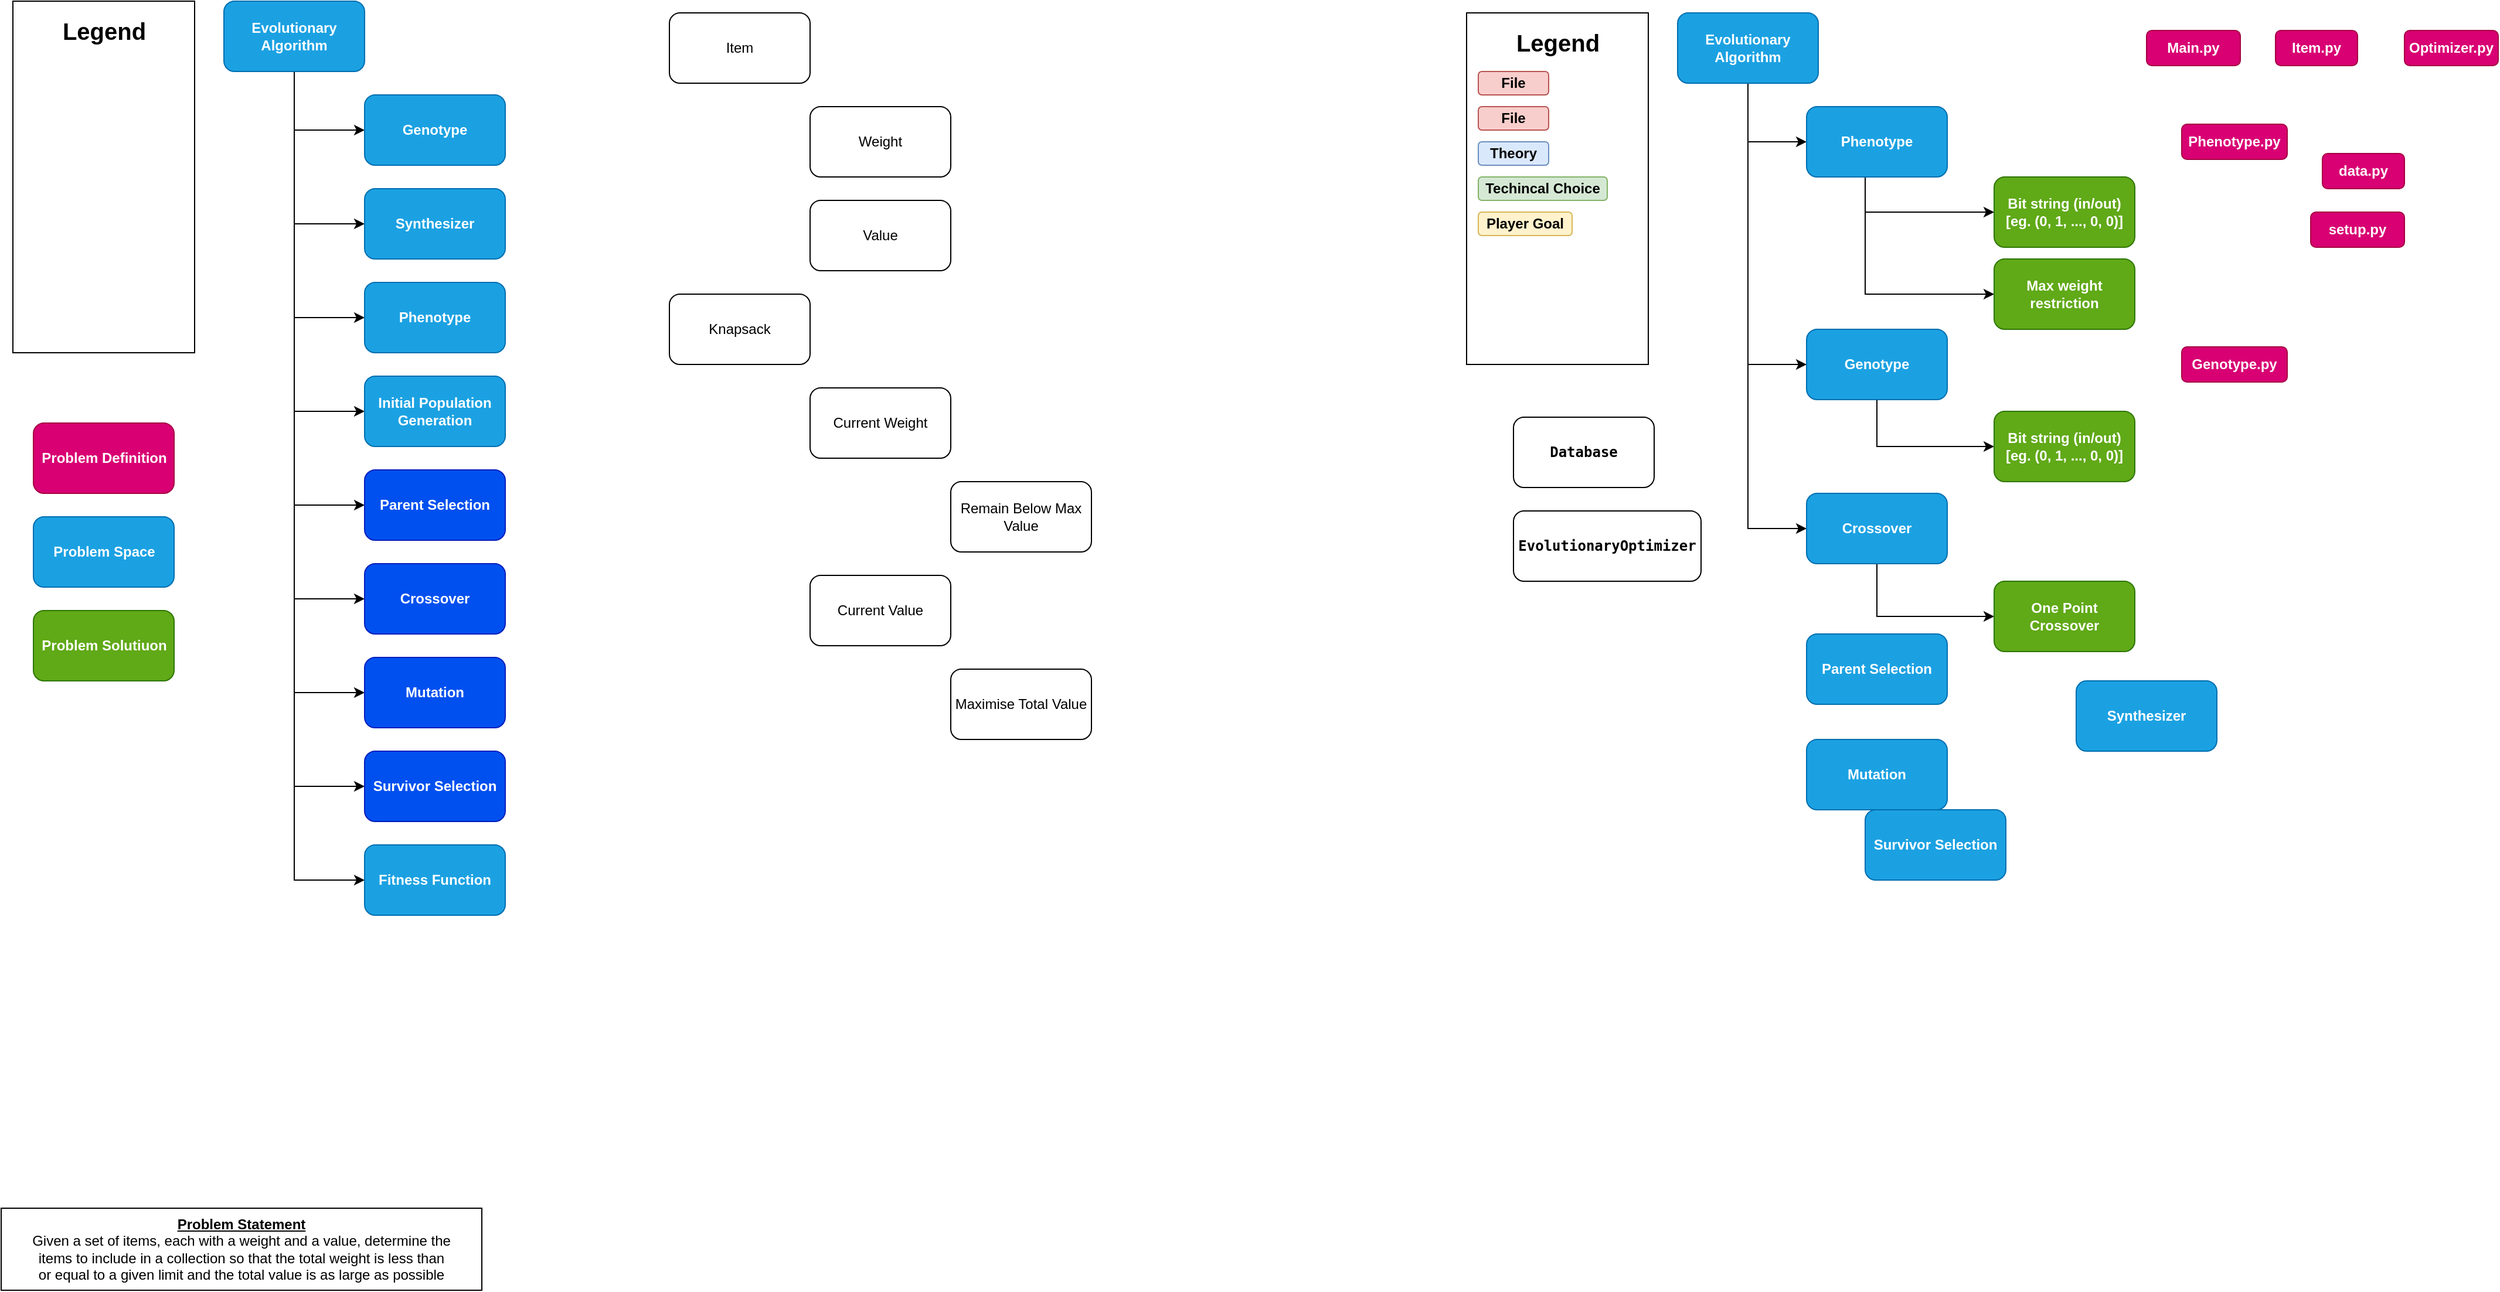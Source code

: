 <mxfile version="20.7.4" type="device"><diagram id="W5KjktX3n_wFIGLKSv_B" name="Page-1"><mxGraphModel dx="1657" dy="632" grid="1" gridSize="10" guides="1" tooltips="1" connect="1" arrows="1" fold="1" page="1" pageScale="1" pageWidth="827" pageHeight="1169" math="0" shadow="0"><root><mxCell id="0"/><mxCell id="1" parent="0"/><mxCell id="gXQy4EynP49lW5-ymQTW-6" value="" style="whiteSpace=wrap;html=1;fontFamily=Helvetica;fontSize=12;fontStyle=1" parent="1" vertex="1"><mxGeometry x="440" y="60" width="155" height="300" as="geometry"/></mxCell><mxCell id="gXQy4EynP49lW5-ymQTW-7" style="edgeStyle=orthogonalEdgeStyle;rounded=0;orthogonalLoop=1;jettySize=auto;html=1;fontFamily=Helvetica;align=center;fontStyle=1;fontSize=12;" parent="1" source="gXQy4EynP49lW5-ymQTW-10" target="gXQy4EynP49lW5-ymQTW-13" edge="1"><mxGeometry relative="1" as="geometry"><Array as="points"><mxPoint x="680" y="170"/></Array></mxGeometry></mxCell><mxCell id="gXQy4EynP49lW5-ymQTW-8" style="edgeStyle=orthogonalEdgeStyle;rounded=0;orthogonalLoop=1;jettySize=auto;html=1;fontFamily=Helvetica;align=center;fontStyle=1;fontSize=12;" parent="1" source="gXQy4EynP49lW5-ymQTW-10" target="gXQy4EynP49lW5-ymQTW-17" edge="1"><mxGeometry relative="1" as="geometry"><Array as="points"><mxPoint x="680" y="360"/></Array></mxGeometry></mxCell><mxCell id="gXQy4EynP49lW5-ymQTW-9" style="edgeStyle=orthogonalEdgeStyle;rounded=0;orthogonalLoop=1;jettySize=auto;html=1;fontFamily=Helvetica;align=center;fontStyle=1;fontSize=12;" parent="1" source="gXQy4EynP49lW5-ymQTW-10" target="gXQy4EynP49lW5-ymQTW-20" edge="1"><mxGeometry relative="1" as="geometry"><Array as="points"><mxPoint x="680" y="500"/></Array></mxGeometry></mxCell><mxCell id="gXQy4EynP49lW5-ymQTW-10" value="Evolutionary Algorithm" style="rounded=1;whiteSpace=wrap;html=1;fontFamily=Helvetica;align=center;fontStyle=1;fontSize=12;fillColor=#1ba1e2;strokeColor=#006EAF;fontColor=#ffffff;" parent="1" vertex="1"><mxGeometry x="620" y="60" width="120" height="60" as="geometry"/></mxCell><mxCell id="gXQy4EynP49lW5-ymQTW-11" style="edgeStyle=orthogonalEdgeStyle;rounded=0;orthogonalLoop=1;jettySize=auto;html=1;fontFamily=Helvetica;align=center;fontStyle=1;fontSize=12;" parent="1" source="gXQy4EynP49lW5-ymQTW-13" target="gXQy4EynP49lW5-ymQTW-14" edge="1"><mxGeometry relative="1" as="geometry"><Array as="points"><mxPoint x="780" y="230"/></Array></mxGeometry></mxCell><mxCell id="gXQy4EynP49lW5-ymQTW-12" style="edgeStyle=orthogonalEdgeStyle;rounded=0;orthogonalLoop=1;jettySize=auto;html=1;fontFamily=Helvetica;align=center;fontStyle=1;fontSize=12;" parent="1" source="gXQy4EynP49lW5-ymQTW-13" target="gXQy4EynP49lW5-ymQTW-15" edge="1"><mxGeometry relative="1" as="geometry"><Array as="points"><mxPoint x="780" y="300"/></Array></mxGeometry></mxCell><mxCell id="gXQy4EynP49lW5-ymQTW-13" value="Phenotype" style="rounded=1;whiteSpace=wrap;html=1;fontFamily=Helvetica;align=center;fontStyle=1;fontSize=12;fillColor=#1ba1e2;strokeColor=#006EAF;fontColor=#ffffff;" parent="1" vertex="1"><mxGeometry x="730" y="140" width="120" height="60" as="geometry"/></mxCell><mxCell id="gXQy4EynP49lW5-ymQTW-14" value="&lt;div style=&quot;font-size: 12px;&quot;&gt;Bit string (in/out)&lt;br style=&quot;font-size: 12px;&quot;&gt;&lt;/div&gt;&lt;div style=&quot;font-size: 12px;&quot;&gt;[eg. (0, 1, ..., 0, 0)]&lt;br style=&quot;font-size: 12px;&quot;&gt;&lt;/div&gt;" style="rounded=1;whiteSpace=wrap;html=1;fontFamily=Helvetica;align=center;fontStyle=1;fontSize=12;fillColor=#60a917;strokeColor=#2D7600;fontColor=#ffffff;" parent="1" vertex="1"><mxGeometry x="890" y="200" width="120" height="60" as="geometry"/></mxCell><mxCell id="gXQy4EynP49lW5-ymQTW-15" value="Max weight restriction" style="rounded=1;whiteSpace=wrap;html=1;fontFamily=Helvetica;align=center;fontStyle=1;fontSize=12;fillColor=#60a917;strokeColor=#2D7600;fontColor=#ffffff;" parent="1" vertex="1"><mxGeometry x="890" y="270" width="120" height="60" as="geometry"/></mxCell><mxCell id="gXQy4EynP49lW5-ymQTW-16" style="edgeStyle=orthogonalEdgeStyle;rounded=0;orthogonalLoop=1;jettySize=auto;html=1;fontFamily=Helvetica;align=center;fontStyle=1;fontSize=12;" parent="1" source="gXQy4EynP49lW5-ymQTW-17" target="gXQy4EynP49lW5-ymQTW-18" edge="1"><mxGeometry relative="1" as="geometry"><Array as="points"><mxPoint x="790" y="430"/></Array></mxGeometry></mxCell><mxCell id="gXQy4EynP49lW5-ymQTW-17" value="Genotype" style="rounded=1;whiteSpace=wrap;html=1;fontFamily=Helvetica;align=center;fontStyle=1;fontSize=12;fillColor=#1ba1e2;strokeColor=#006EAF;fontColor=#ffffff;" parent="1" vertex="1"><mxGeometry x="730" y="330" width="120" height="60" as="geometry"/></mxCell><mxCell id="gXQy4EynP49lW5-ymQTW-18" value="&lt;div style=&quot;font-size: 12px;&quot;&gt;Bit string (in/out)&lt;br style=&quot;font-size: 12px;&quot;&gt;&lt;/div&gt;&lt;div style=&quot;font-size: 12px;&quot;&gt;[eg. (0, 1, ..., 0, 0)]&lt;br style=&quot;font-size: 12px;&quot;&gt;&lt;/div&gt;" style="rounded=1;whiteSpace=wrap;html=1;fontFamily=Helvetica;align=center;fontStyle=1;fontSize=12;fillColor=#60a917;strokeColor=#2D7600;fontColor=#ffffff;" parent="1" vertex="1"><mxGeometry x="890" y="400" width="120" height="60" as="geometry"/></mxCell><mxCell id="gXQy4EynP49lW5-ymQTW-19" style="edgeStyle=orthogonalEdgeStyle;rounded=0;orthogonalLoop=1;jettySize=auto;html=1;entryX=0;entryY=0.5;entryDx=0;entryDy=0;fontFamily=Helvetica;align=center;fontStyle=1;fontSize=12;" parent="1" source="gXQy4EynP49lW5-ymQTW-20" target="gXQy4EynP49lW5-ymQTW-21" edge="1"><mxGeometry relative="1" as="geometry"><Array as="points"><mxPoint x="790" y="575"/></Array></mxGeometry></mxCell><mxCell id="gXQy4EynP49lW5-ymQTW-20" value="Crossover" style="rounded=1;whiteSpace=wrap;html=1;fontFamily=Helvetica;align=center;fontStyle=1;fontSize=12;fillColor=#1ba1e2;strokeColor=#006EAF;fontColor=#ffffff;" parent="1" vertex="1"><mxGeometry x="730" y="470" width="120" height="60" as="geometry"/></mxCell><mxCell id="gXQy4EynP49lW5-ymQTW-21" value="One Point Crossover" style="rounded=1;whiteSpace=wrap;html=1;fontFamily=Helvetica;align=center;fontStyle=1;fontSize=12;fillColor=#60a917;strokeColor=#2D7600;fontColor=#ffffff;" parent="1" vertex="1"><mxGeometry x="890" y="545" width="120" height="60" as="geometry"/></mxCell><mxCell id="gXQy4EynP49lW5-ymQTW-22" value="&lt;code class=&quot;docutils literal notranslate&quot;&gt;&lt;span class=&quot;pre&quot;&gt;Database&lt;/span&gt;&lt;/code&gt;" style="rounded=1;whiteSpace=wrap;html=1;fontFamily=Helvetica;fontSize=12;fontStyle=1" parent="1" vertex="1"><mxGeometry x="480" y="405" width="120" height="60" as="geometry"/></mxCell><mxCell id="gXQy4EynP49lW5-ymQTW-23" value="&lt;code class=&quot;docutils literal notranslate&quot;&gt;&lt;span class=&quot;pre&quot;&gt;EvolutionaryOptimizer&lt;/span&gt;&lt;/code&gt;" style="rounded=1;whiteSpace=wrap;html=1;fontFamily=Helvetica;fontSize=12;fontStyle=1" parent="1" vertex="1"><mxGeometry x="480" y="485" width="160" height="60" as="geometry"/></mxCell><mxCell id="gXQy4EynP49lW5-ymQTW-24" value="Item.py" style="rounded=1;whiteSpace=wrap;html=1;fontFamily=Helvetica;fontSize=12;fillColor=#d80073;strokeColor=#A50040;fontStyle=1;fontColor=#ffffff;" parent="1" vertex="1"><mxGeometry x="1130" y="75" width="70" height="30" as="geometry"/></mxCell><mxCell id="gXQy4EynP49lW5-ymQTW-25" value="Phenotype.py" style="rounded=1;whiteSpace=wrap;html=1;fontFamily=Helvetica;fontSize=12;fillColor=#d80073;strokeColor=#A50040;fontStyle=1;fontColor=#ffffff;" parent="1" vertex="1"><mxGeometry x="1050" y="155" width="90" height="30" as="geometry"/></mxCell><mxCell id="gXQy4EynP49lW5-ymQTW-26" value="&lt;div&gt;Genotype.py&lt;/div&gt;" style="rounded=1;whiteSpace=wrap;html=1;fontFamily=Helvetica;fontSize=12;fillColor=#d80073;strokeColor=#A50040;fontStyle=1;fontColor=#ffffff;" parent="1" vertex="1"><mxGeometry x="1050" y="345" width="90" height="30" as="geometry"/></mxCell><mxCell id="gXQy4EynP49lW5-ymQTW-27" value="Main.py" style="rounded=1;whiteSpace=wrap;html=1;fontFamily=Helvetica;fontSize=12;fillColor=#d80073;strokeColor=#A50040;fontStyle=1;fontColor=#ffffff;" parent="1" vertex="1"><mxGeometry x="1020" y="75" width="80" height="30" as="geometry"/></mxCell><mxCell id="gXQy4EynP49lW5-ymQTW-28" value="Optimizer.py" style="rounded=1;whiteSpace=wrap;html=1;fontFamily=Helvetica;fontSize=12;fillColor=#d80073;strokeColor=#A50040;fontStyle=1;fontColor=#ffffff;" parent="1" vertex="1"><mxGeometry x="1240" y="75" width="80" height="30" as="geometry"/></mxCell><mxCell id="gXQy4EynP49lW5-ymQTW-29" value="File " style="rounded=1;whiteSpace=wrap;html=1;fontFamily=Helvetica;fontSize=12;fillColor=#f8cecc;strokeColor=#b85450;fontStyle=1" parent="1" vertex="1"><mxGeometry x="450" y="110" width="60" height="20" as="geometry"/></mxCell><mxCell id="gXQy4EynP49lW5-ymQTW-30" value="&lt;span style=&quot;font-size: 20px;&quot;&gt;Legend&lt;/span&gt;" style="text;html=1;strokeColor=none;fillColor=none;align=center;verticalAlign=middle;whiteSpace=wrap;rounded=0;fontFamily=Helvetica;fontSize=20;fontStyle=1" parent="1" vertex="1"><mxGeometry x="487.5" y="70" width="60" height="30" as="geometry"/></mxCell><mxCell id="gXQy4EynP49lW5-ymQTW-31" value="&lt;font style=&quot;font-size: 12px;&quot;&gt;Theory&lt;/font&gt;" style="rounded=1;whiteSpace=wrap;html=1;fontFamily=Helvetica;fontSize=11;fillColor=#dae8fc;strokeColor=#6c8ebf;fontStyle=1" parent="1" vertex="1"><mxGeometry x="450" y="170" width="60" height="20" as="geometry"/></mxCell><mxCell id="gXQy4EynP49lW5-ymQTW-32" value="Techincal Choice" style="rounded=1;whiteSpace=wrap;html=1;fontFamily=Helvetica;fontSize=12;fillColor=#d5e8d4;strokeColor=#82b366;fontStyle=1" parent="1" vertex="1"><mxGeometry x="450" y="200" width="110" height="20" as="geometry"/></mxCell><mxCell id="gXQy4EynP49lW5-ymQTW-33" value="Player Goal" style="rounded=1;whiteSpace=wrap;html=1;fontFamily=Helvetica;fontSize=12;fillColor=#fff2cc;strokeColor=#d6b656;fontStyle=1" parent="1" vertex="1"><mxGeometry x="450" y="230" width="80" height="20" as="geometry"/></mxCell><mxCell id="gXQy4EynP49lW5-ymQTW-34" value="data.py" style="rounded=1;whiteSpace=wrap;html=1;fontFamily=Helvetica;fontSize=12;fillColor=#d80073;strokeColor=#A50040;fontStyle=1;fontColor=#ffffff;" parent="1" vertex="1"><mxGeometry x="1170" y="180" width="70" height="30" as="geometry"/></mxCell><mxCell id="gXQy4EynP49lW5-ymQTW-35" value="setup.py" style="rounded=1;whiteSpace=wrap;html=1;fontFamily=Helvetica;fontSize=12;fillColor=#d80073;strokeColor=#A50040;fontStyle=1;fontColor=#ffffff;" parent="1" vertex="1"><mxGeometry x="1160" y="230" width="80" height="30" as="geometry"/></mxCell><mxCell id="gXQy4EynP49lW5-ymQTW-36" value="File " style="rounded=1;whiteSpace=wrap;html=1;fontFamily=Helvetica;fontSize=12;fillColor=#f8cecc;strokeColor=#b85450;fontStyle=1" parent="1" vertex="1"><mxGeometry x="450" y="140" width="60" height="20" as="geometry"/></mxCell><mxCell id="gXQy4EynP49lW5-ymQTW-37" value="Parent Selection" style="rounded=1;whiteSpace=wrap;html=1;fillColor=#1ba1e2;strokeColor=#006EAF;fontStyle=1;fontColor=#ffffff;" parent="1" vertex="1"><mxGeometry x="730" y="590" width="120" height="60" as="geometry"/></mxCell><mxCell id="gXQy4EynP49lW5-ymQTW-38" value="Mutation" style="rounded=1;whiteSpace=wrap;html=1;fillColor=#1ba1e2;strokeColor=#006EAF;fontStyle=1;fontColor=#ffffff;" parent="1" vertex="1"><mxGeometry x="730" y="680" width="120" height="60" as="geometry"/></mxCell><mxCell id="gXQy4EynP49lW5-ymQTW-39" value="Survivor Selection" style="rounded=1;whiteSpace=wrap;html=1;fillColor=#1ba1e2;strokeColor=#006EAF;fontStyle=1;fontColor=#ffffff;" parent="1" vertex="1"><mxGeometry x="780" y="740" width="120" height="60" as="geometry"/></mxCell><mxCell id="gXQy4EynP49lW5-ymQTW-40" value="Synthesizer" style="rounded=1;whiteSpace=wrap;html=1;fillColor=#1ba1e2;strokeColor=#006EAF;fontStyle=1;fontColor=#ffffff;" parent="1" vertex="1"><mxGeometry x="960" y="630" width="120" height="60" as="geometry"/></mxCell><mxCell id="VMSMrq-cr22wkOztkjRs-1" value="" style="whiteSpace=wrap;html=1;fontFamily=Helvetica;fontSize=12;fontStyle=1" vertex="1" parent="1"><mxGeometry x="-800" y="50" width="155" height="300" as="geometry"/></mxCell><mxCell id="VMSMrq-cr22wkOztkjRs-2" style="edgeStyle=orthogonalEdgeStyle;rounded=0;orthogonalLoop=1;jettySize=auto;html=1;fontFamily=Helvetica;align=center;fontStyle=1;fontSize=12;" edge="1" parent="1" source="VMSMrq-cr22wkOztkjRs-11" target="VMSMrq-cr22wkOztkjRs-13"><mxGeometry relative="1" as="geometry"><Array as="points"><mxPoint x="-560" y="160"/></Array></mxGeometry></mxCell><mxCell id="VMSMrq-cr22wkOztkjRs-3" style="edgeStyle=orthogonalEdgeStyle;rounded=0;orthogonalLoop=1;jettySize=auto;html=1;entryX=0;entryY=0.5;entryDx=0;entryDy=0;fontStyle=1" edge="1" parent="1" source="VMSMrq-cr22wkOztkjRs-11" target="VMSMrq-cr22wkOztkjRs-19"><mxGeometry relative="1" as="geometry"/></mxCell><mxCell id="VMSMrq-cr22wkOztkjRs-4" style="edgeStyle=orthogonalEdgeStyle;rounded=0;orthogonalLoop=1;jettySize=auto;html=1;entryX=0;entryY=0.5;entryDx=0;entryDy=0;fontStyle=1" edge="1" parent="1" source="VMSMrq-cr22wkOztkjRs-11" target="VMSMrq-cr22wkOztkjRs-12"><mxGeometry relative="1" as="geometry"/></mxCell><mxCell id="VMSMrq-cr22wkOztkjRs-5" style="edgeStyle=orthogonalEdgeStyle;rounded=0;orthogonalLoop=1;jettySize=auto;html=1;entryX=0;entryY=0.5;entryDx=0;entryDy=0;fontStyle=1" edge="1" parent="1" source="VMSMrq-cr22wkOztkjRs-11" target="VMSMrq-cr22wkOztkjRs-20"><mxGeometry relative="1" as="geometry"/></mxCell><mxCell id="VMSMrq-cr22wkOztkjRs-6" style="edgeStyle=orthogonalEdgeStyle;rounded=0;orthogonalLoop=1;jettySize=auto;html=1;entryX=0;entryY=0.5;entryDx=0;entryDy=0;fontStyle=1" edge="1" parent="1" source="VMSMrq-cr22wkOztkjRs-11" target="VMSMrq-cr22wkOztkjRs-16"><mxGeometry relative="1" as="geometry"/></mxCell><mxCell id="VMSMrq-cr22wkOztkjRs-7" style="edgeStyle=orthogonalEdgeStyle;rounded=0;orthogonalLoop=1;jettySize=auto;html=1;entryX=0;entryY=0.5;entryDx=0;entryDy=0;fontStyle=1" edge="1" parent="1" source="VMSMrq-cr22wkOztkjRs-11" target="VMSMrq-cr22wkOztkjRs-14"><mxGeometry relative="1" as="geometry"/></mxCell><mxCell id="VMSMrq-cr22wkOztkjRs-8" style="edgeStyle=orthogonalEdgeStyle;rounded=0;orthogonalLoop=1;jettySize=auto;html=1;entryX=0;entryY=0.5;entryDx=0;entryDy=0;fontStyle=1" edge="1" parent="1" source="VMSMrq-cr22wkOztkjRs-11" target="VMSMrq-cr22wkOztkjRs-17"><mxGeometry relative="1" as="geometry"/></mxCell><mxCell id="VMSMrq-cr22wkOztkjRs-9" style="edgeStyle=orthogonalEdgeStyle;rounded=0;orthogonalLoop=1;jettySize=auto;html=1;entryX=0;entryY=0.5;entryDx=0;entryDy=0;fontStyle=1" edge="1" parent="1" source="VMSMrq-cr22wkOztkjRs-11" target="VMSMrq-cr22wkOztkjRs-18"><mxGeometry relative="1" as="geometry"/></mxCell><mxCell id="VMSMrq-cr22wkOztkjRs-10" style="edgeStyle=orthogonalEdgeStyle;rounded=0;orthogonalLoop=1;jettySize=auto;html=1;entryX=0;entryY=0.5;entryDx=0;entryDy=0;fontStyle=1" edge="1" parent="1" source="VMSMrq-cr22wkOztkjRs-11" target="VMSMrq-cr22wkOztkjRs-21"><mxGeometry relative="1" as="geometry"/></mxCell><mxCell id="VMSMrq-cr22wkOztkjRs-11" value="Evolutionary Algorithm" style="rounded=1;whiteSpace=wrap;html=1;fontFamily=Helvetica;align=center;fontStyle=1;fontSize=12;fillColor=#1ba1e2;strokeColor=#006EAF;fontColor=#ffffff;" vertex="1" parent="1"><mxGeometry x="-620" y="50" width="120" height="60" as="geometry"/></mxCell><mxCell id="VMSMrq-cr22wkOztkjRs-12" value="Phenotype" style="rounded=1;whiteSpace=wrap;html=1;fontFamily=Helvetica;align=center;fontStyle=1;fontSize=12;fillColor=#1ba1e2;strokeColor=#006EAF;fontColor=#ffffff;" vertex="1" parent="1"><mxGeometry x="-500" y="290" width="120" height="60" as="geometry"/></mxCell><mxCell id="VMSMrq-cr22wkOztkjRs-13" value="Genotype" style="rounded=1;whiteSpace=wrap;html=1;fontFamily=Helvetica;align=center;fontStyle=1;fontSize=12;fillColor=#1ba1e2;strokeColor=#006EAF;fontColor=#ffffff;" vertex="1" parent="1"><mxGeometry x="-500" y="130" width="120" height="60" as="geometry"/></mxCell><mxCell id="VMSMrq-cr22wkOztkjRs-14" value="Crossover" style="rounded=1;whiteSpace=wrap;html=1;fontFamily=Helvetica;align=center;fontStyle=1;fontSize=12;fillColor=#0050ef;strokeColor=#001DBC;fontColor=#ffffff;" vertex="1" parent="1"><mxGeometry x="-500" y="530" width="120" height="60" as="geometry"/></mxCell><mxCell id="VMSMrq-cr22wkOztkjRs-15" value="&lt;span style=&quot;font-size: 20px;&quot;&gt;Legend&lt;/span&gt;" style="text;html=1;strokeColor=none;fillColor=none;align=center;verticalAlign=middle;whiteSpace=wrap;rounded=0;fontFamily=Helvetica;fontSize=20;fontStyle=1" vertex="1" parent="1"><mxGeometry x="-752.5" y="60" width="60" height="30" as="geometry"/></mxCell><mxCell id="VMSMrq-cr22wkOztkjRs-16" value="Parent Selection" style="rounded=1;whiteSpace=wrap;html=1;fillColor=#0050ef;strokeColor=#001DBC;fontStyle=1;fontColor=#ffffff;" vertex="1" parent="1"><mxGeometry x="-500" y="450" width="120" height="60" as="geometry"/></mxCell><mxCell id="VMSMrq-cr22wkOztkjRs-17" value="Mutation" style="rounded=1;whiteSpace=wrap;html=1;fillColor=#0050ef;strokeColor=#001DBC;fontStyle=1;fontColor=#ffffff;" vertex="1" parent="1"><mxGeometry x="-500" y="610" width="120" height="60" as="geometry"/></mxCell><mxCell id="VMSMrq-cr22wkOztkjRs-18" value="Survivor Selection" style="rounded=1;whiteSpace=wrap;html=1;fillColor=#0050ef;strokeColor=#001DBC;fontStyle=1;fontColor=#ffffff;" vertex="1" parent="1"><mxGeometry x="-500" y="690" width="120" height="60" as="geometry"/></mxCell><mxCell id="VMSMrq-cr22wkOztkjRs-19" value="Synthesizer" style="rounded=1;whiteSpace=wrap;html=1;fillColor=#1ba1e2;strokeColor=#006EAF;fontStyle=1;fontColor=#ffffff;" vertex="1" parent="1"><mxGeometry x="-500" y="210" width="120" height="60" as="geometry"/></mxCell><mxCell id="VMSMrq-cr22wkOztkjRs-20" value="Initial Population Generation" style="rounded=1;whiteSpace=wrap;html=1;fillColor=#1ba1e2;strokeColor=#006EAF;fontStyle=1;fontColor=#ffffff;" vertex="1" parent="1"><mxGeometry x="-500" y="370" width="120" height="60" as="geometry"/></mxCell><mxCell id="VMSMrq-cr22wkOztkjRs-21" value="Fitness Function" style="rounded=1;whiteSpace=wrap;html=1;fillColor=#1ba1e2;strokeColor=#006EAF;fontStyle=1;fontColor=#ffffff;" vertex="1" parent="1"><mxGeometry x="-500" y="770" width="120" height="60" as="geometry"/></mxCell><mxCell id="VMSMrq-cr22wkOztkjRs-22" value="Problem Solutiuon" style="rounded=1;whiteSpace=wrap;html=1;fillColor=#60a917;strokeColor=#2D7600;fontColor=#ffffff;fontStyle=1" vertex="1" parent="1"><mxGeometry x="-782.5" y="570" width="120" height="60" as="geometry"/></mxCell><mxCell id="VMSMrq-cr22wkOztkjRs-23" value="Problem Space" style="rounded=1;whiteSpace=wrap;html=1;fillColor=#1ba1e2;fontColor=#ffffff;strokeColor=#006EAF;fontStyle=1" vertex="1" parent="1"><mxGeometry x="-782.5" y="490" width="120" height="60" as="geometry"/></mxCell><mxCell id="VMSMrq-cr22wkOztkjRs-24" value="Problem Definition" style="rounded=1;whiteSpace=wrap;html=1;fillColor=#d80073;strokeColor=#A50040;fontColor=#ffffff;fontStyle=1" vertex="1" parent="1"><mxGeometry x="-782.5" y="410" width="120" height="60" as="geometry"/></mxCell><mxCell id="VMSMrq-cr22wkOztkjRs-25" value="Item" style="rounded=1;whiteSpace=wrap;html=1;" vertex="1" parent="1"><mxGeometry x="-240" y="60" width="120" height="60" as="geometry"/></mxCell><mxCell id="VMSMrq-cr22wkOztkjRs-26" value="Weight" style="rounded=1;whiteSpace=wrap;html=1;" vertex="1" parent="1"><mxGeometry x="-120" y="140" width="120" height="60" as="geometry"/></mxCell><mxCell id="VMSMrq-cr22wkOztkjRs-27" value="Value" style="rounded=1;whiteSpace=wrap;html=1;" vertex="1" parent="1"><mxGeometry x="-120" y="220" width="120" height="60" as="geometry"/></mxCell><mxCell id="VMSMrq-cr22wkOztkjRs-28" value="Knapsack" style="rounded=1;whiteSpace=wrap;html=1;" vertex="1" parent="1"><mxGeometry x="-240" y="300" width="120" height="60" as="geometry"/></mxCell><mxCell id="VMSMrq-cr22wkOztkjRs-29" value="Current Weight" style="rounded=1;whiteSpace=wrap;html=1;" vertex="1" parent="1"><mxGeometry x="-120" y="380" width="120" height="60" as="geometry"/></mxCell><mxCell id="VMSMrq-cr22wkOztkjRs-30" value="Current Value" style="rounded=1;whiteSpace=wrap;html=1;" vertex="1" parent="1"><mxGeometry x="-120" y="540" width="120" height="60" as="geometry"/></mxCell><mxCell id="VMSMrq-cr22wkOztkjRs-31" value="Maximise Total Value" style="rounded=1;whiteSpace=wrap;html=1;" vertex="1" parent="1"><mxGeometry y="620" width="120" height="60" as="geometry"/></mxCell><mxCell id="VMSMrq-cr22wkOztkjRs-32" value="Remain Below Max Value" style="rounded=1;whiteSpace=wrap;html=1;" vertex="1" parent="1"><mxGeometry y="460" width="120" height="60" as="geometry"/></mxCell><mxCell id="VMSMrq-cr22wkOztkjRs-36" value="&lt;b&gt;&lt;u&gt;Problem Statement&lt;/u&gt;&lt;/b&gt;&lt;br&gt;Given a set of items, each with a weight and a value, determine the &lt;br&gt;items to include in a collection so that the total weight is less than &lt;br&gt;or equal to a given limit and the total value is as large as possible" style="whiteSpace=wrap;html=1;" vertex="1" parent="1"><mxGeometry x="-810" y="1080" width="410" height="70" as="geometry"/></mxCell></root></mxGraphModel></diagram></mxfile>
